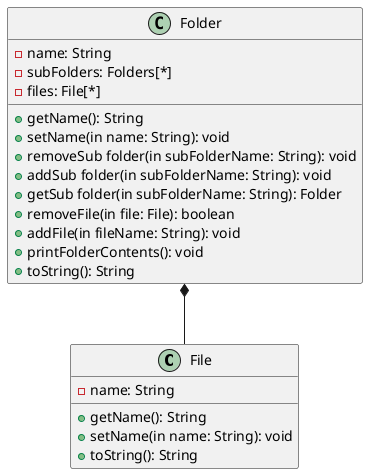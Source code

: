 @startuml
'https://plantuml.com/class-diagram

class File{
- name: String
+ getName(): String
+ setName(in name: String): void
+ toString(): String
}

class Folder{
- name: String
- subFolders: Folders[*]
- files: File[*]
+ getName(): String
+ setName(in name: String): void
+ removeSub folder(in subFolderName: String): void
+ addSub folder(in subFolderName: String): void
+ getSub folder(in subFolderName: String): Folder
+ removeFile(in file: File): boolean
+ addFile(in fileName: String): void
+ printFolderContents(): void
+ toString(): String
}

Folder *-- File


@enduml
